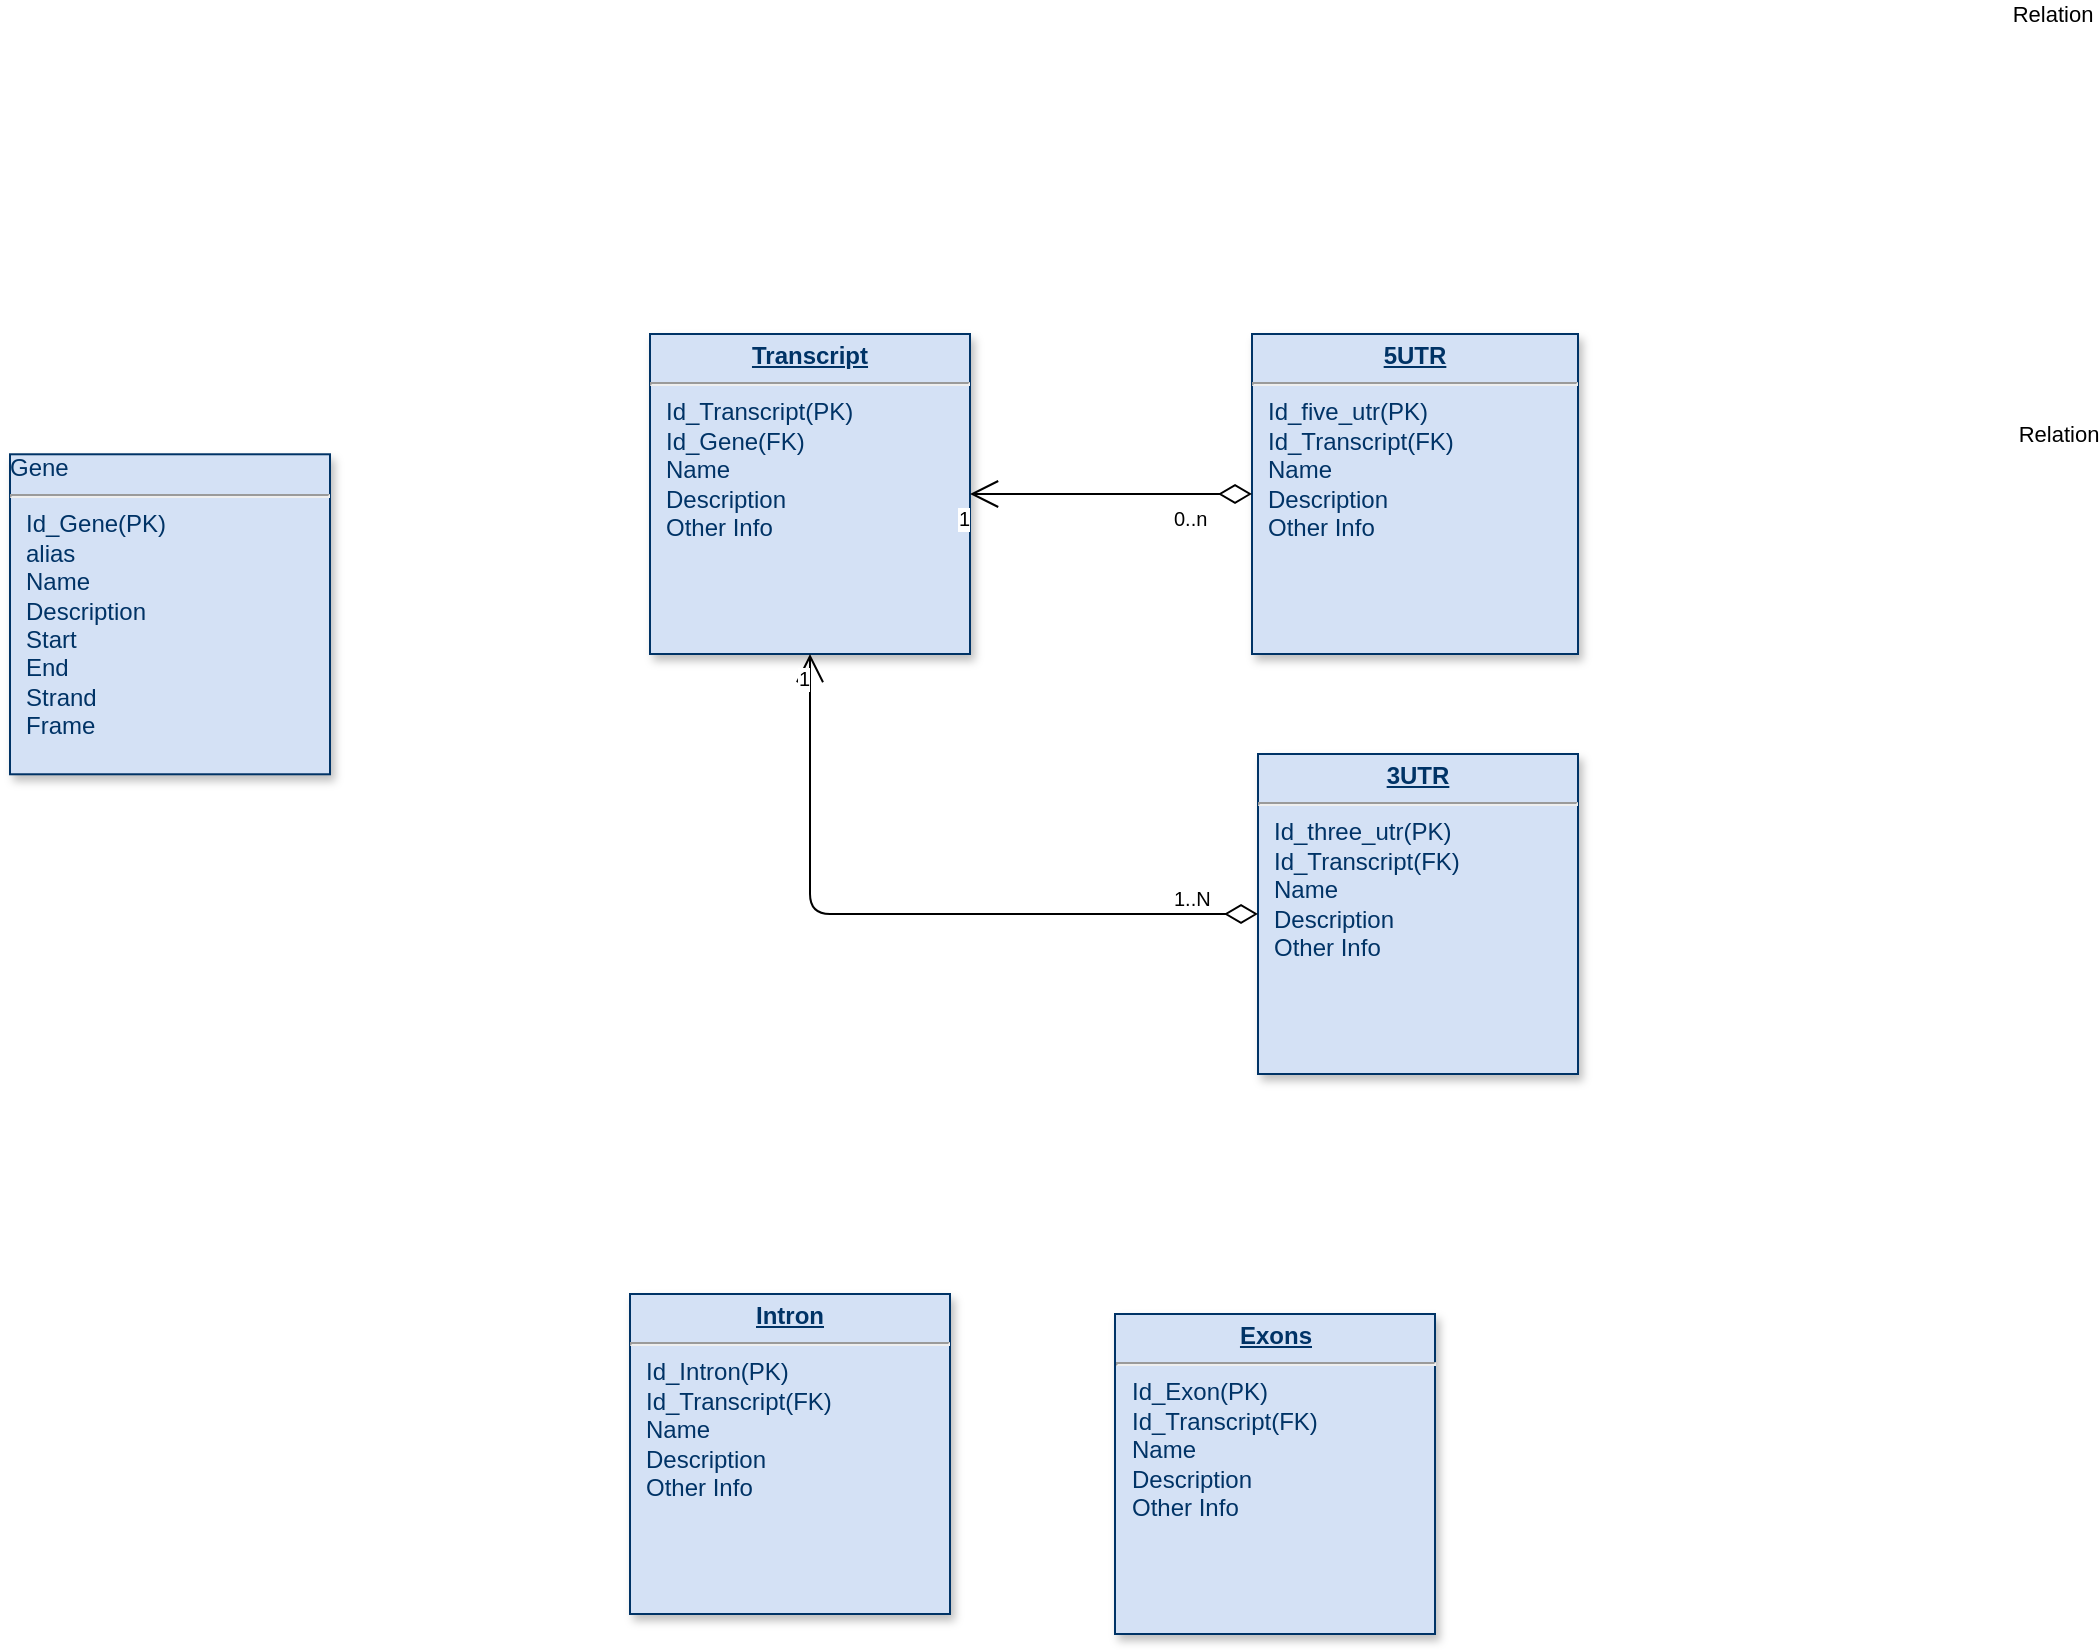 <mxfile version="10.9.4" type="github"><diagram name="Page-1" id="efa7a0a1-bf9b-a30e-e6df-94a7791c09e9"><mxGraphModel dx="2181" dy="1938" grid="1" gridSize="10" guides="1" tooltips="1" connect="1" arrows="1" fold="1" page="1" pageScale="1" pageWidth="826" pageHeight="1169" background="#ffffff" math="0" shadow="0"><root><mxCell id="0"/><mxCell id="1" parent="0"/><mxCell id="21" value="&lt;p style=&quot;margin: 0px ; margin-top: 4px ; text-align: center ; text-decoration: underline&quot;&gt;&lt;strong&gt;Exons&lt;br&gt;&lt;/strong&gt;&lt;/p&gt;&lt;hr&gt;&lt;p style=&quot;margin: 0px ; margin-left: 8px&quot;&gt;Id_Exon(PK)&lt;/p&gt;&lt;p style=&quot;margin: 0px ; margin-left: 8px&quot;&gt;Id_Transcript(FK)&lt;/p&gt;&lt;p style=&quot;margin: 0px ; margin-left: 8px&quot;&gt;Name&lt;/p&gt;&lt;p style=&quot;margin: 0px ; margin-left: 8px&quot;&gt;Description&lt;/p&gt;&lt;p style=&quot;margin: 0px ; margin-left: 8px&quot;&gt;Other Info&lt;br&gt;&lt;/p&gt;&lt;p style=&quot;margin: 0px ; margin-left: 8px&quot;&gt;&lt;br&gt;&lt;/p&gt;&lt;p style=&quot;margin: 0px ; margin-left: 8px&quot;&gt;&lt;br&gt;&lt;/p&gt;" style="verticalAlign=top;align=left;overflow=fill;fontSize=12;fontFamily=Helvetica;html=1;strokeColor=#003366;shadow=1;fillColor=#D4E1F5;fontColor=#003366" parent="1" vertex="1"><mxGeometry x="412.5" y="490.0" width="160" height="160" as="geometry"/></mxCell><mxCell id="25" value="Gene&lt;hr&gt;&lt;p style=&quot;margin: 0px ; margin-left: 8px&quot;&gt;Id_Gene(PK)&lt;/p&gt;&lt;p style=&quot;margin: 0px ; margin-left: 8px&quot;&gt;alias&lt;/p&gt;&lt;p style=&quot;margin: 0px ; margin-left: 8px&quot;&gt;Name&lt;/p&gt;&lt;p style=&quot;margin: 0px ; margin-left: 8px&quot;&gt;Description&lt;/p&gt;&lt;p style=&quot;margin: 0px ; margin-left: 8px&quot;&gt;Start&lt;/p&gt;&lt;p style=&quot;margin: 0px ; margin-left: 8px&quot;&gt;End&lt;/p&gt;&lt;p style=&quot;margin: 0px ; margin-left: 8px&quot;&gt;Strand&lt;/p&gt;&lt;p style=&quot;margin: 0px ; margin-left: 8px&quot;&gt;Frame&lt;br&gt;&lt;/p&gt;&lt;p style=&quot;margin: 0px ; margin-left: 8px&quot;&gt;&lt;br&gt;&lt;/p&gt;" style="verticalAlign=top;align=left;overflow=fill;fontSize=12;fontFamily=Helvetica;html=1;strokeColor=#003366;shadow=1;fillColor=#D4E1F5;fontColor=#003366" parent="1" vertex="1"><mxGeometry x="-140.0" y="60.14" width="160" height="160" as="geometry"/></mxCell><mxCell id="mwXJ7kfXYiV576TSf5aX-118" value="&lt;p style=&quot;margin: 0px ; margin-top: 4px ; text-align: center ; text-decoration: underline&quot;&gt;&lt;strong&gt;Intron&lt;br&gt;&lt;/strong&gt;&lt;/p&gt;&lt;hr&gt;&lt;p style=&quot;margin: 0px ; margin-left: 8px&quot;&gt;Id_Intron(PK)&lt;/p&gt;&lt;p style=&quot;margin: 0px ; margin-left: 8px&quot;&gt;Id_Transcript(FK)&lt;br&gt;&lt;/p&gt;&lt;p style=&quot;margin: 0px ; margin-left: 8px&quot;&gt;Name&lt;/p&gt;&lt;p style=&quot;margin: 0px ; margin-left: 8px&quot;&gt;Description&lt;/p&gt;&lt;p style=&quot;margin: 0px ; margin-left: 8px&quot;&gt;Other Info&lt;br&gt;&lt;/p&gt;&lt;p style=&quot;margin: 0px ; margin-left: 8px&quot;&gt;&lt;br&gt;&lt;/p&gt;&lt;p style=&quot;margin: 0px ; margin-left: 8px&quot;&gt;&lt;br&gt;&lt;/p&gt;" style="verticalAlign=top;align=left;overflow=fill;fontSize=12;fontFamily=Helvetica;html=1;strokeColor=#003366;shadow=1;fillColor=#D4E1F5;fontColor=#003366" parent="1" vertex="1"><mxGeometry x="170" y="480.0" width="160" height="160" as="geometry"/></mxCell><mxCell id="mwXJ7kfXYiV576TSf5aX-119" value="&lt;p style=&quot;margin: 0px ; margin-top: 4px ; text-align: center ; text-decoration: underline&quot;&gt;&lt;strong&gt;Transcript&lt;br&gt;&lt;/strong&gt;&lt;/p&gt;&lt;hr&gt;&lt;p style=&quot;margin: 0px ; margin-left: 8px&quot;&gt;Id_Transcript(PK)&lt;/p&gt;&lt;p style=&quot;margin: 0px ; margin-left: 8px&quot;&gt;Id_Gene(FK)&lt;/p&gt;&lt;p style=&quot;margin: 0px ; margin-left: 8px&quot;&gt;Name&lt;/p&gt;&lt;p style=&quot;margin: 0px ; margin-left: 8px&quot;&gt;Description&lt;/p&gt;&lt;p style=&quot;margin: 0px ; margin-left: 8px&quot;&gt;Other Info&lt;br&gt;&lt;/p&gt;&lt;p style=&quot;margin: 0px ; margin-left: 8px&quot;&gt;&lt;br&gt;&lt;/p&gt;&lt;p style=&quot;margin: 0px ; margin-left: 8px&quot;&gt;&lt;br&gt;&lt;/p&gt;" style="verticalAlign=top;align=left;overflow=fill;fontSize=12;fontFamily=Helvetica;html=1;strokeColor=#003366;shadow=1;fillColor=#D4E1F5;fontColor=#003366" parent="1" vertex="1"><mxGeometry x="180" y="-1.705e-13" width="160" height="160" as="geometry"/></mxCell><mxCell id="mwXJ7kfXYiV576TSf5aX-121" value="&lt;p style=&quot;margin: 0px ; margin-top: 4px ; text-align: center ; text-decoration: underline&quot;&gt;&lt;strong&gt;5UTR&lt;br&gt;&lt;/strong&gt;&lt;/p&gt;&lt;hr&gt;&lt;p style=&quot;margin: 0px ; margin-left: 8px&quot;&gt;Id_five_utr(PK)&lt;/p&gt;&lt;p style=&quot;margin: 0px ; margin-left: 8px&quot;&gt;Id_Transcript(FK)&lt;/p&gt;&lt;p style=&quot;margin: 0px ; margin-left: 8px&quot;&gt;Name&lt;/p&gt;&lt;p style=&quot;margin: 0px ; margin-left: 8px&quot;&gt;Description&lt;/p&gt;&lt;p style=&quot;margin: 0px ; margin-left: 8px&quot;&gt;Other Info&lt;br&gt;&lt;/p&gt;&lt;p style=&quot;margin: 0px ; margin-left: 8px&quot;&gt;&lt;br&gt;&lt;/p&gt;&lt;p style=&quot;margin: 0px ; margin-left: 8px&quot;&gt;&lt;br&gt;&lt;/p&gt;" style="verticalAlign=top;align=left;overflow=fill;fontSize=12;fontFamily=Helvetica;html=1;strokeColor=#003366;shadow=1;fillColor=#D4E1F5;fontColor=#003366" parent="1" vertex="1"><mxGeometry x="481" width="163" height="160" as="geometry"/></mxCell><mxCell id="mwXJ7kfXYiV576TSf5aX-122" value="&lt;p style=&quot;margin: 0px ; margin-top: 4px ; text-align: center ; text-decoration: underline&quot;&gt;&lt;strong&gt;3UTR&lt;br&gt;&lt;/strong&gt;&lt;/p&gt;&lt;hr&gt;&lt;p style=&quot;margin: 0px ; margin-left: 8px&quot;&gt;Id_three_utr(PK)&lt;/p&gt;&lt;p style=&quot;margin: 0px ; margin-left: 8px&quot;&gt;Id_Transcript(FK)&lt;/p&gt;&lt;p style=&quot;margin: 0px ; margin-left: 8px&quot;&gt;Name&lt;/p&gt;&lt;p style=&quot;margin: 0px ; margin-left: 8px&quot;&gt;Description&lt;/p&gt;&lt;p style=&quot;margin: 0px ; margin-left: 8px&quot;&gt;Other Info&lt;br&gt;&lt;/p&gt;&lt;p style=&quot;margin: 0px ; margin-left: 8px&quot;&gt;&lt;br&gt;&lt;/p&gt;&lt;p style=&quot;margin: 0px ; margin-left: 8px&quot;&gt;&lt;br&gt;&lt;/p&gt;" style="verticalAlign=top;align=left;overflow=fill;fontSize=12;fontFamily=Helvetica;html=1;strokeColor=#003366;shadow=1;fillColor=#D4E1F5;fontColor=#003366" parent="1" vertex="1"><mxGeometry x="484" y="210.0" width="160" height="160" as="geometry"/></mxCell><mxCell id="28vfalh6htd5GHLxD3qJ-25" value="Relation" style="endArrow=open;html=1;endSize=12;startArrow=diamondThin;startSize=14;startFill=0;edgeStyle=orthogonalEdgeStyle;exitX=0;exitY=0.5;exitDx=0;exitDy=0;" edge="1" parent="1" source="mwXJ7kfXYiV576TSf5aX-121" target="mwXJ7kfXYiV576TSf5aX-119"><mxGeometry x="-1" y="-466" relative="1" as="geometry"><mxPoint x="562.5" y="69.5" as="sourcePoint"/><mxPoint x="442.5" y="69.5" as="targetPoint"/><Array as="points"><mxPoint x="440" y="80"/><mxPoint x="440" y="80"/></Array><mxPoint x="400" y="226" as="offset"/></mxGeometry></mxCell><mxCell id="28vfalh6htd5GHLxD3qJ-26" value="0..n" style="resizable=0;html=1;align=left;verticalAlign=top;labelBackgroundColor=#ffffff;fontSize=10;" connectable="0" vertex="1" parent="28vfalh6htd5GHLxD3qJ-25"><mxGeometry x="-1" relative="1" as="geometry"><mxPoint x="-41" as="offset"/></mxGeometry></mxCell><mxCell id="28vfalh6htd5GHLxD3qJ-27" value="1" style="resizable=0;html=1;align=right;verticalAlign=top;labelBackgroundColor=#ffffff;fontSize=10;" connectable="0" vertex="1" parent="28vfalh6htd5GHLxD3qJ-25"><mxGeometry x="1" relative="1" as="geometry"/></mxCell><mxCell id="28vfalh6htd5GHLxD3qJ-28" value="Relation" style="endArrow=open;html=1;endSize=12;startArrow=diamondThin;startSize=14;startFill=0;edgeStyle=orthogonalEdgeStyle;exitX=0;exitY=0.5;exitDx=0;exitDy=0;entryX=0.5;entryY=1;entryDx=0;entryDy=0;" edge="1" parent="1" source="mwXJ7kfXYiV576TSf5aX-122" target="mwXJ7kfXYiV576TSf5aX-119"><mxGeometry x="-1" y="-466" relative="1" as="geometry"><mxPoint x="471" y="289.5" as="sourcePoint"/><mxPoint x="330" y="289.5" as="targetPoint"/><Array as="points"/><mxPoint x="400" y="226" as="offset"/></mxGeometry></mxCell><mxCell id="28vfalh6htd5GHLxD3qJ-29" value="1..N" style="resizable=0;html=1;align=left;verticalAlign=top;labelBackgroundColor=#ffffff;fontSize=10;" connectable="0" vertex="1" parent="28vfalh6htd5GHLxD3qJ-28"><mxGeometry x="-1" relative="1" as="geometry"><mxPoint x="-44" y="-20" as="offset"/></mxGeometry></mxCell><mxCell id="28vfalh6htd5GHLxD3qJ-30" value="1" style="resizable=0;html=1;align=right;verticalAlign=top;labelBackgroundColor=#ffffff;fontSize=10;" connectable="0" vertex="1" parent="28vfalh6htd5GHLxD3qJ-28"><mxGeometry x="1" relative="1" as="geometry"/></mxCell></root></mxGraphModel></diagram></mxfile>